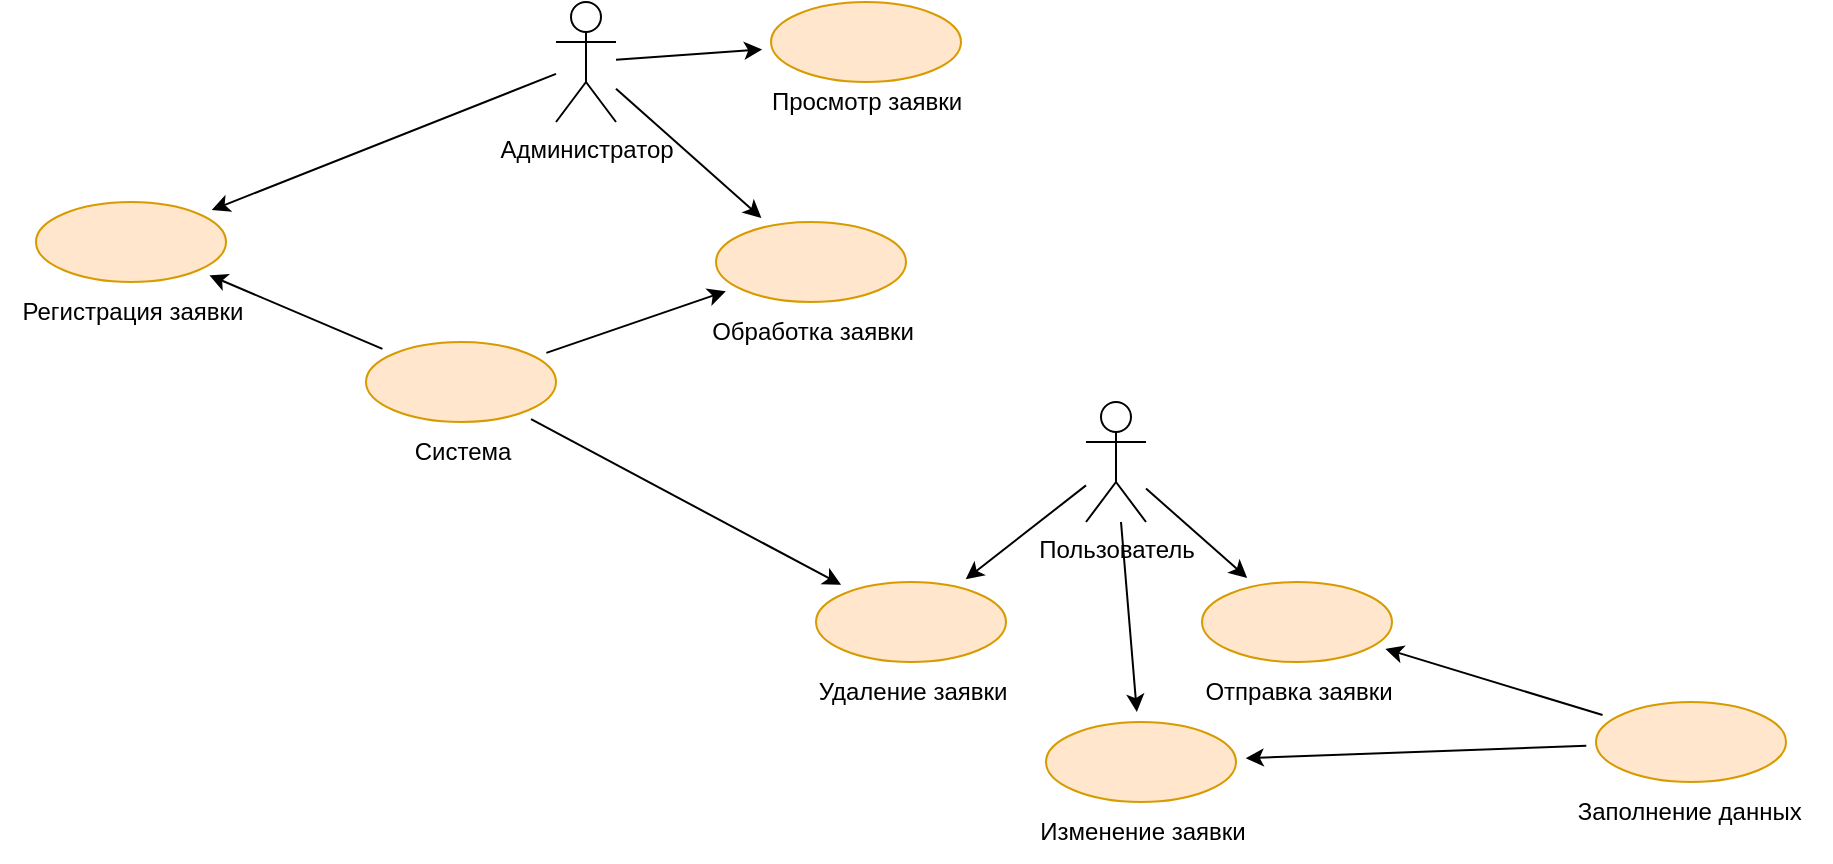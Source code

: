 <mxfile version="22.0.0" type="device">
  <diagram name="Страница — 1" id="e-eSKLsHMLBMmIEnm5Zx">
    <mxGraphModel dx="2630" dy="956" grid="1" gridSize="10" guides="1" tooltips="1" connect="1" arrows="1" fold="1" page="1" pageScale="1" pageWidth="827" pageHeight="1169" math="0" shadow="0">
      <root>
        <mxCell id="0" />
        <mxCell id="1" parent="0" />
        <mxCell id="IYHCk8oZbZFXhVj95i94-7" value="" style="rounded=0;orthogonalLoop=1;jettySize=auto;html=1;" parent="1" source="IYHCk8oZbZFXhVj95i94-1" target="IYHCk8oZbZFXhVj95i94-6" edge="1">
          <mxGeometry relative="1" as="geometry" />
        </mxCell>
        <mxCell id="IYHCk8oZbZFXhVj95i94-15" style="rounded=0;orthogonalLoop=1;jettySize=auto;html=1;" parent="1" source="IYHCk8oZbZFXhVj95i94-1" target="IYHCk8oZbZFXhVj95i94-10" edge="1">
          <mxGeometry relative="1" as="geometry" />
        </mxCell>
        <mxCell id="IYHCk8oZbZFXhVj95i94-47" style="rounded=0;orthogonalLoop=1;jettySize=auto;html=1;" parent="1" source="IYHCk8oZbZFXhVj95i94-1" target="IYHCk8oZbZFXhVj95i94-45" edge="1">
          <mxGeometry relative="1" as="geometry" />
        </mxCell>
        <mxCell id="IYHCk8oZbZFXhVj95i94-1" value="Администратор" style="shape=umlActor;verticalLabelPosition=bottom;verticalAlign=top;html=1;outlineConnect=0;" parent="1" vertex="1">
          <mxGeometry x="90" y="150" width="30" height="60" as="geometry" />
        </mxCell>
        <mxCell id="IYHCk8oZbZFXhVj95i94-22" style="rounded=0;orthogonalLoop=1;jettySize=auto;html=1;" parent="1" source="IYHCk8oZbZFXhVj95i94-2" target="IYHCk8oZbZFXhVj95i94-16" edge="1">
          <mxGeometry relative="1" as="geometry" />
        </mxCell>
        <mxCell id="IYHCk8oZbZFXhVj95i94-25" style="rounded=0;orthogonalLoop=1;jettySize=auto;html=1;" parent="1" source="IYHCk8oZbZFXhVj95i94-2" target="IYHCk8oZbZFXhVj95i94-23" edge="1">
          <mxGeometry relative="1" as="geometry" />
        </mxCell>
        <mxCell id="IYHCk8oZbZFXhVj95i94-28" style="rounded=0;orthogonalLoop=1;jettySize=auto;html=1;" parent="1" source="IYHCk8oZbZFXhVj95i94-2" target="IYHCk8oZbZFXhVj95i94-26" edge="1">
          <mxGeometry relative="1" as="geometry" />
        </mxCell>
        <mxCell id="IYHCk8oZbZFXhVj95i94-2" value="Пользователь" style="shape=umlActor;verticalLabelPosition=bottom;verticalAlign=top;html=1;outlineConnect=0;" parent="1" vertex="1">
          <mxGeometry x="355" y="350" width="30" height="60" as="geometry" />
        </mxCell>
        <mxCell id="IYHCk8oZbZFXhVj95i94-6" value="" style="ellipse;whiteSpace=wrap;html=1;verticalAlign=top;fillColor=#ffe6cc;strokeColor=#d79b00;perimeterSpacing=5;" parent="1" vertex="1">
          <mxGeometry x="197.5" y="150" width="95" height="40" as="geometry" />
        </mxCell>
        <mxCell id="IYHCk8oZbZFXhVj95i94-8" value="Просмотр заявки" style="text;html=1;align=center;verticalAlign=middle;resizable=0;points=[];autosize=1;strokeColor=none;fillColor=none;" parent="1" vertex="1">
          <mxGeometry x="185" y="185" width="120" height="30" as="geometry" />
        </mxCell>
        <mxCell id="IYHCk8oZbZFXhVj95i94-10" value="" style="ellipse;whiteSpace=wrap;html=1;verticalAlign=top;fillColor=#ffe6cc;strokeColor=#d79b00;perimeterSpacing=5;" parent="1" vertex="1">
          <mxGeometry x="170" y="260" width="95" height="40" as="geometry" />
        </mxCell>
        <mxCell id="IYHCk8oZbZFXhVj95i94-11" value="Обработка заявки" style="text;html=1;align=center;verticalAlign=middle;resizable=0;points=[];autosize=1;strokeColor=none;fillColor=none;" parent="1" vertex="1">
          <mxGeometry x="157.5" y="300" width="120" height="30" as="geometry" />
        </mxCell>
        <mxCell id="IYHCk8oZbZFXhVj95i94-14" style="rounded=0;orthogonalLoop=1;jettySize=auto;html=1;" parent="1" source="IYHCk8oZbZFXhVj95i94-12" target="IYHCk8oZbZFXhVj95i94-10" edge="1">
          <mxGeometry relative="1" as="geometry" />
        </mxCell>
        <mxCell id="IYHCk8oZbZFXhVj95i94-29" style="rounded=0;orthogonalLoop=1;jettySize=auto;html=1;" parent="1" source="IYHCk8oZbZFXhVj95i94-12" target="IYHCk8oZbZFXhVj95i94-26" edge="1">
          <mxGeometry relative="1" as="geometry" />
        </mxCell>
        <mxCell id="IYHCk8oZbZFXhVj95i94-48" style="rounded=0;orthogonalLoop=1;jettySize=auto;html=1;" parent="1" source="IYHCk8oZbZFXhVj95i94-12" target="IYHCk8oZbZFXhVj95i94-45" edge="1">
          <mxGeometry relative="1" as="geometry" />
        </mxCell>
        <mxCell id="IYHCk8oZbZFXhVj95i94-12" value="" style="ellipse;whiteSpace=wrap;html=1;verticalAlign=top;fillColor=#ffe6cc;strokeColor=#d79b00;perimeterSpacing=5;" parent="1" vertex="1">
          <mxGeometry x="-5" y="320" width="95" height="40" as="geometry" />
        </mxCell>
        <mxCell id="IYHCk8oZbZFXhVj95i94-13" value="Система" style="text;html=1;align=center;verticalAlign=middle;resizable=0;points=[];autosize=1;strokeColor=none;fillColor=none;" parent="1" vertex="1">
          <mxGeometry x="7.5" y="360" width="70" height="30" as="geometry" />
        </mxCell>
        <mxCell id="IYHCk8oZbZFXhVj95i94-16" value="" style="ellipse;whiteSpace=wrap;html=1;verticalAlign=top;fillColor=#ffe6cc;strokeColor=#d79b00;perimeterSpacing=5;" parent="1" vertex="1">
          <mxGeometry x="413" y="440" width="95" height="40" as="geometry" />
        </mxCell>
        <mxCell id="IYHCk8oZbZFXhVj95i94-17" value="Отправка заявки" style="text;html=1;align=center;verticalAlign=middle;resizable=0;points=[];autosize=1;strokeColor=none;fillColor=none;" parent="1" vertex="1">
          <mxGeometry x="400.5" y="480" width="120" height="30" as="geometry" />
        </mxCell>
        <mxCell id="IYHCk8oZbZFXhVj95i94-21" style="rounded=0;orthogonalLoop=1;jettySize=auto;html=1;" parent="1" source="IYHCk8oZbZFXhVj95i94-18" target="IYHCk8oZbZFXhVj95i94-16" edge="1">
          <mxGeometry relative="1" as="geometry" />
        </mxCell>
        <mxCell id="IYHCk8oZbZFXhVj95i94-36" style="rounded=0;orthogonalLoop=1;jettySize=auto;html=1;" parent="1" source="IYHCk8oZbZFXhVj95i94-18" target="IYHCk8oZbZFXhVj95i94-23" edge="1">
          <mxGeometry relative="1" as="geometry" />
        </mxCell>
        <mxCell id="IYHCk8oZbZFXhVj95i94-18" value="" style="ellipse;whiteSpace=wrap;html=1;verticalAlign=top;fillColor=#ffe6cc;strokeColor=#d79b00;perimeterSpacing=5;" parent="1" vertex="1">
          <mxGeometry x="610" y="500" width="95" height="40" as="geometry" />
        </mxCell>
        <mxCell id="IYHCk8oZbZFXhVj95i94-19" value="Заполнение данных&amp;nbsp;" style="text;html=1;align=center;verticalAlign=middle;resizable=0;points=[];autosize=1;strokeColor=none;fillColor=none;" parent="1" vertex="1">
          <mxGeometry x="587.5" y="540" width="140" height="30" as="geometry" />
        </mxCell>
        <mxCell id="IYHCk8oZbZFXhVj95i94-23" value="" style="ellipse;whiteSpace=wrap;html=1;verticalAlign=top;fillColor=#ffe6cc;strokeColor=#d79b00;perimeterSpacing=5;" parent="1" vertex="1">
          <mxGeometry x="335" y="510" width="95" height="40" as="geometry" />
        </mxCell>
        <mxCell id="IYHCk8oZbZFXhVj95i94-24" value="Изменение заявки" style="text;html=1;align=center;verticalAlign=middle;resizable=0;points=[];autosize=1;strokeColor=none;fillColor=none;" parent="1" vertex="1">
          <mxGeometry x="317.5" y="550" width="130" height="30" as="geometry" />
        </mxCell>
        <mxCell id="IYHCk8oZbZFXhVj95i94-26" value="" style="ellipse;whiteSpace=wrap;html=1;verticalAlign=top;fillColor=#ffe6cc;strokeColor=#d79b00;perimeterSpacing=5;" parent="1" vertex="1">
          <mxGeometry x="220" y="440" width="95" height="40" as="geometry" />
        </mxCell>
        <mxCell id="IYHCk8oZbZFXhVj95i94-27" value="Удаление заявки" style="text;html=1;align=center;verticalAlign=middle;resizable=0;points=[];autosize=1;strokeColor=none;fillColor=none;" parent="1" vertex="1">
          <mxGeometry x="207.5" y="480" width="120" height="30" as="geometry" />
        </mxCell>
        <mxCell id="IYHCk8oZbZFXhVj95i94-45" value="" style="ellipse;whiteSpace=wrap;html=1;verticalAlign=top;fillColor=#ffe6cc;strokeColor=#d79b00;perimeterSpacing=5;" parent="1" vertex="1">
          <mxGeometry x="-170" y="250" width="95" height="40" as="geometry" />
        </mxCell>
        <mxCell id="IYHCk8oZbZFXhVj95i94-46" value="Регистрация заявки" style="text;html=1;align=center;verticalAlign=middle;resizable=0;points=[];autosize=1;strokeColor=none;fillColor=none;" parent="1" vertex="1">
          <mxGeometry x="-187.5" y="290" width="130" height="30" as="geometry" />
        </mxCell>
      </root>
    </mxGraphModel>
  </diagram>
</mxfile>
